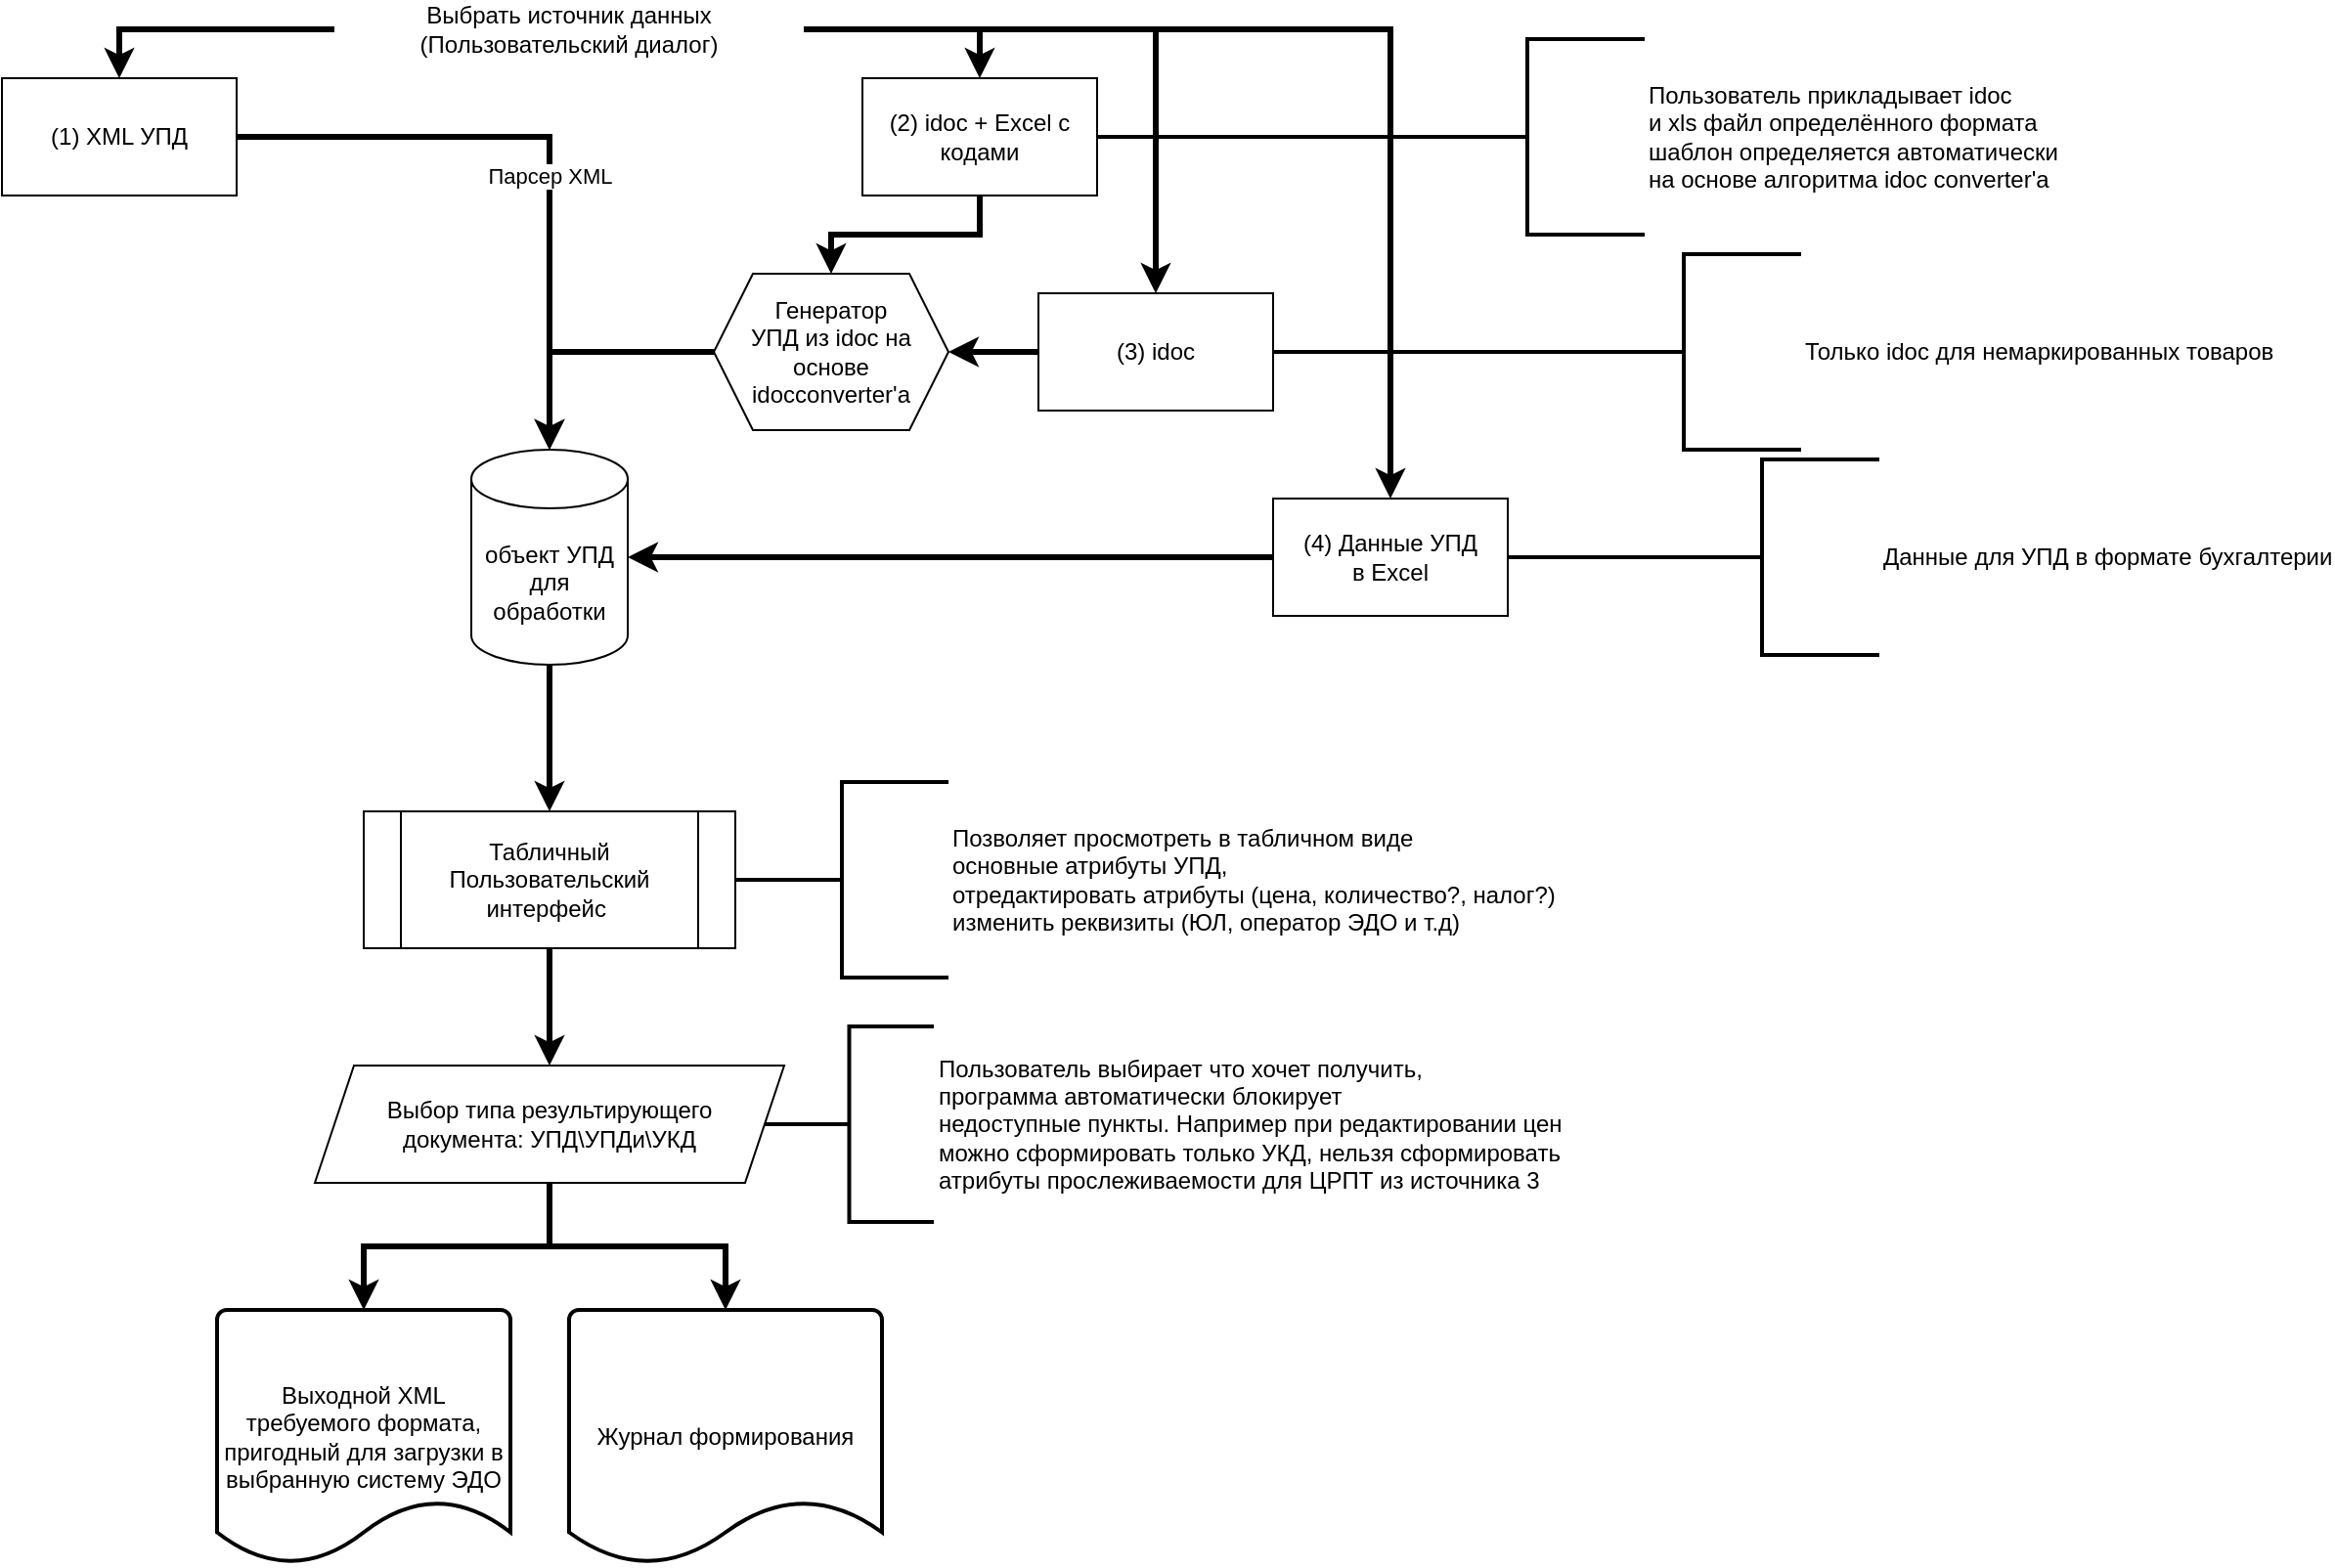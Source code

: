 <mxfile version="17.4.0" type="github">
  <diagram id="IThwTLLGba7Q0fqvW59s" name="Page-1">
    <mxGraphModel dx="1422" dy="741" grid="1" gridSize="10" guides="1" tooltips="1" connect="1" arrows="1" fold="1" page="1" pageScale="1" pageWidth="827" pageHeight="1169" math="0" shadow="0">
      <root>
        <mxCell id="0" />
        <mxCell id="1" parent="0" />
        <mxCell id="mTSeAWRRw6Q3uPcNTbIo-3" style="edgeStyle=orthogonalEdgeStyle;rounded=0;orthogonalLoop=1;jettySize=auto;html=1;strokeWidth=3;" parent="1" source="mTSeAWRRw6Q3uPcNTbIo-1" target="mTSeAWRRw6Q3uPcNTbIo-2" edge="1">
          <mxGeometry relative="1" as="geometry" />
        </mxCell>
        <mxCell id="mTSeAWRRw6Q3uPcNTbIo-6" style="edgeStyle=orthogonalEdgeStyle;rounded=0;orthogonalLoop=1;jettySize=auto;html=1;strokeWidth=3;" parent="1" source="mTSeAWRRw6Q3uPcNTbIo-1" target="mTSeAWRRw6Q3uPcNTbIo-5" edge="1">
          <mxGeometry relative="1" as="geometry" />
        </mxCell>
        <mxCell id="ITM5sbHz8d6MqF41jEeu-2" style="edgeStyle=orthogonalEdgeStyle;rounded=0;orthogonalLoop=1;jettySize=auto;html=1;entryX=0.5;entryY=0;entryDx=0;entryDy=0;strokeWidth=3;" edge="1" parent="1" source="mTSeAWRRw6Q3uPcNTbIo-1" target="ITM5sbHz8d6MqF41jEeu-1">
          <mxGeometry relative="1" as="geometry" />
        </mxCell>
        <mxCell id="ITM5sbHz8d6MqF41jEeu-4" style="edgeStyle=orthogonalEdgeStyle;rounded=0;orthogonalLoop=1;jettySize=auto;html=1;strokeWidth=3;" edge="1" parent="1" source="mTSeAWRRw6Q3uPcNTbIo-1" target="ITM5sbHz8d6MqF41jEeu-3">
          <mxGeometry relative="1" as="geometry" />
        </mxCell>
        <mxCell id="mTSeAWRRw6Q3uPcNTbIo-1" value="Выбрать источник данных (Пользовательский диалог)" style="text;html=1;strokeColor=none;fillColor=none;align=center;verticalAlign=middle;whiteSpace=wrap;rounded=0;" parent="1" vertex="1">
          <mxGeometry x="250" y="20" width="240" height="30" as="geometry" />
        </mxCell>
        <mxCell id="mTSeAWRRw6Q3uPcNTbIo-8" style="edgeStyle=orthogonalEdgeStyle;rounded=0;orthogonalLoop=1;jettySize=auto;html=1;strokeWidth=3;" parent="1" source="mTSeAWRRw6Q3uPcNTbIo-2" target="mTSeAWRRw6Q3uPcNTbIo-7" edge="1">
          <mxGeometry relative="1" as="geometry" />
        </mxCell>
        <mxCell id="mTSeAWRRw6Q3uPcNTbIo-11" value="Парсер XML" style="edgeLabel;html=1;align=center;verticalAlign=middle;resizable=0;points=[];" parent="mTSeAWRRw6Q3uPcNTbIo-8" vertex="1" connectable="0">
          <mxGeometry x="0.126" relative="1" as="geometry">
            <mxPoint as="offset" />
          </mxGeometry>
        </mxCell>
        <mxCell id="mTSeAWRRw6Q3uPcNTbIo-2" value="(1) XML УПД" style="rounded=0;whiteSpace=wrap;html=1;" parent="1" vertex="1">
          <mxGeometry x="80" y="60" width="120" height="60" as="geometry" />
        </mxCell>
        <mxCell id="ITM5sbHz8d6MqF41jEeu-10" style="edgeStyle=orthogonalEdgeStyle;rounded=0;orthogonalLoop=1;jettySize=auto;html=1;entryX=0.5;entryY=0;entryDx=0;entryDy=0;strokeWidth=3;" edge="1" parent="1" source="mTSeAWRRw6Q3uPcNTbIo-5" target="ITM5sbHz8d6MqF41jEeu-9">
          <mxGeometry relative="1" as="geometry" />
        </mxCell>
        <mxCell id="mTSeAWRRw6Q3uPcNTbIo-5" value="(2) idoc + Excel с кодами" style="rounded=0;whiteSpace=wrap;html=1;" parent="1" vertex="1">
          <mxGeometry x="520" y="60" width="120" height="60" as="geometry" />
        </mxCell>
        <mxCell id="mTSeAWRRw6Q3uPcNTbIo-13" style="edgeStyle=orthogonalEdgeStyle;rounded=0;orthogonalLoop=1;jettySize=auto;html=1;exitX=0.5;exitY=1;exitDx=0;exitDy=0;exitPerimeter=0;strokeWidth=3;" parent="1" source="mTSeAWRRw6Q3uPcNTbIo-7" target="mTSeAWRRw6Q3uPcNTbIo-12" edge="1">
          <mxGeometry relative="1" as="geometry" />
        </mxCell>
        <mxCell id="mTSeAWRRw6Q3uPcNTbIo-7" value="объект УПД для обработки" style="shape=cylinder3;whiteSpace=wrap;html=1;boundedLbl=1;backgroundOutline=1;size=15;" parent="1" vertex="1">
          <mxGeometry x="320" y="250" width="80" height="110" as="geometry" />
        </mxCell>
        <mxCell id="mTSeAWRRw6Q3uPcNTbIo-20" style="edgeStyle=orthogonalEdgeStyle;rounded=0;orthogonalLoop=1;jettySize=auto;html=1;exitX=0.5;exitY=1;exitDx=0;exitDy=0;strokeWidth=3;" parent="1" source="mTSeAWRRw6Q3uPcNTbIo-12" target="mTSeAWRRw6Q3uPcNTbIo-19" edge="1">
          <mxGeometry relative="1" as="geometry" />
        </mxCell>
        <mxCell id="mTSeAWRRw6Q3uPcNTbIo-12" value="Табличный Пользовательский интерфейс&amp;nbsp; " style="shape=process;whiteSpace=wrap;html=1;backgroundOutline=1;" parent="1" vertex="1">
          <mxGeometry x="265" y="435" width="190" height="70" as="geometry" />
        </mxCell>
        <mxCell id="mTSeAWRRw6Q3uPcNTbIo-16" value="Журнал формирования" style="strokeWidth=2;html=1;shape=mxgraph.flowchart.document2;whiteSpace=wrap;size=0.25;" parent="1" vertex="1">
          <mxGeometry x="370" y="690" width="160" height="130" as="geometry" />
        </mxCell>
        <mxCell id="mTSeAWRRw6Q3uPcNTbIo-17" value="Позволяет просмотреть в табличном виде&lt;br&gt;основные атрибуты УПД, &lt;br&gt;отредактировать атрибуты (цена, количество?, налог?)&lt;br&gt;изменить реквизиты (ЮЛ, оператор ЭДО и т.д)" style="strokeWidth=2;html=1;shape=mxgraph.flowchart.annotation_2;align=left;labelPosition=right;pointerEvents=1;" parent="1" vertex="1">
          <mxGeometry x="455" y="420" width="109" height="100" as="geometry" />
        </mxCell>
        <mxCell id="ITM5sbHz8d6MqF41jEeu-18" style="edgeStyle=orthogonalEdgeStyle;rounded=0;orthogonalLoop=1;jettySize=auto;html=1;endArrow=classic;endFill=1;strokeWidth=3;" edge="1" parent="1" source="mTSeAWRRw6Q3uPcNTbIo-19" target="ITM5sbHz8d6MqF41jEeu-16">
          <mxGeometry relative="1" as="geometry" />
        </mxCell>
        <mxCell id="ITM5sbHz8d6MqF41jEeu-19" style="edgeStyle=orthogonalEdgeStyle;rounded=0;orthogonalLoop=1;jettySize=auto;html=1;endArrow=classic;endFill=1;strokeWidth=3;" edge="1" parent="1" source="mTSeAWRRw6Q3uPcNTbIo-19" target="mTSeAWRRw6Q3uPcNTbIo-16">
          <mxGeometry relative="1" as="geometry" />
        </mxCell>
        <mxCell id="mTSeAWRRw6Q3uPcNTbIo-19" value="Выбор типа результирующего &lt;br&gt;документа: УПД\УПДи\УКД" style="shape=parallelogram;perimeter=parallelogramPerimeter;whiteSpace=wrap;html=1;fixedSize=1;" parent="1" vertex="1">
          <mxGeometry x="240" y="565" width="240" height="60" as="geometry" />
        </mxCell>
        <mxCell id="mTSeAWRRw6Q3uPcNTbIo-21" value="Пользователь выбирает что хочет получить,&lt;br&gt;программа автоматически блокирует &lt;br&gt;недоступные пункты. Например при редактировании цен&lt;br&gt;можно сформировать только УКД, нельзя сформировать &lt;br&gt;атрибуты прослеживаемости для ЦРПТ из источника 3" style="strokeWidth=2;html=1;shape=mxgraph.flowchart.annotation_2;align=left;labelPosition=right;pointerEvents=1;" parent="1" vertex="1">
          <mxGeometry x="470" y="545" width="86.5" height="100" as="geometry" />
        </mxCell>
        <mxCell id="ITM5sbHz8d6MqF41jEeu-5" style="edgeStyle=orthogonalEdgeStyle;rounded=0;orthogonalLoop=1;jettySize=auto;html=1;strokeWidth=2;endArrow=none;endFill=0;" edge="1" parent="1" source="mTSeAWRRw6Q3uPcNTbIo-23" target="mTSeAWRRw6Q3uPcNTbIo-5">
          <mxGeometry relative="1" as="geometry" />
        </mxCell>
        <mxCell id="mTSeAWRRw6Q3uPcNTbIo-23" value="Пользователь прикладывает idoc&lt;br&gt;и xls файл определённого формата&lt;br&gt;шаблон определяется автоматически&lt;br&gt;на основе алгоритма idoc converter&#39;a" style="strokeWidth=2;html=1;shape=mxgraph.flowchart.annotation_2;align=left;labelPosition=right;pointerEvents=1;" parent="1" vertex="1">
          <mxGeometry x="800" y="40" width="120" height="100" as="geometry" />
        </mxCell>
        <mxCell id="ITM5sbHz8d6MqF41jEeu-12" style="edgeStyle=orthogonalEdgeStyle;rounded=0;orthogonalLoop=1;jettySize=auto;html=1;entryX=1;entryY=0.5;entryDx=0;entryDy=0;strokeWidth=3;" edge="1" parent="1" source="ITM5sbHz8d6MqF41jEeu-1" target="ITM5sbHz8d6MqF41jEeu-9">
          <mxGeometry relative="1" as="geometry" />
        </mxCell>
        <mxCell id="ITM5sbHz8d6MqF41jEeu-1" value="(3) idoc" style="rounded=0;whiteSpace=wrap;html=1;" vertex="1" parent="1">
          <mxGeometry x="610" y="170" width="120" height="60" as="geometry" />
        </mxCell>
        <mxCell id="ITM5sbHz8d6MqF41jEeu-13" style="edgeStyle=orthogonalEdgeStyle;rounded=0;orthogonalLoop=1;jettySize=auto;html=1;strokeWidth=3;" edge="1" parent="1" source="ITM5sbHz8d6MqF41jEeu-3" target="mTSeAWRRw6Q3uPcNTbIo-7">
          <mxGeometry relative="1" as="geometry" />
        </mxCell>
        <mxCell id="ITM5sbHz8d6MqF41jEeu-3" value="(4) Данные УПД &lt;br&gt;в Excel" style="rounded=0;whiteSpace=wrap;html=1;" vertex="1" parent="1">
          <mxGeometry x="730" y="275" width="120" height="60" as="geometry" />
        </mxCell>
        <mxCell id="ITM5sbHz8d6MqF41jEeu-7" style="edgeStyle=orthogonalEdgeStyle;rounded=0;orthogonalLoop=1;jettySize=auto;html=1;endArrow=none;endFill=0;strokeWidth=2;" edge="1" parent="1" source="ITM5sbHz8d6MqF41jEeu-6" target="ITM5sbHz8d6MqF41jEeu-1">
          <mxGeometry relative="1" as="geometry" />
        </mxCell>
        <mxCell id="ITM5sbHz8d6MqF41jEeu-6" value="Только idoc для немаркированных товаров" style="strokeWidth=2;html=1;shape=mxgraph.flowchart.annotation_2;align=left;labelPosition=right;pointerEvents=1;" vertex="1" parent="1">
          <mxGeometry x="880" y="150" width="120" height="100" as="geometry" />
        </mxCell>
        <mxCell id="ITM5sbHz8d6MqF41jEeu-15" style="edgeStyle=orthogonalEdgeStyle;rounded=0;orthogonalLoop=1;jettySize=auto;html=1;strokeWidth=2;endArrow=none;endFill=0;" edge="1" parent="1" source="ITM5sbHz8d6MqF41jEeu-8" target="ITM5sbHz8d6MqF41jEeu-3">
          <mxGeometry relative="1" as="geometry" />
        </mxCell>
        <mxCell id="ITM5sbHz8d6MqF41jEeu-8" value="Данные для УПД в формате бухгалтерии" style="strokeWidth=2;html=1;shape=mxgraph.flowchart.annotation_2;align=left;labelPosition=right;pointerEvents=1;" vertex="1" parent="1">
          <mxGeometry x="920" y="255" width="120" height="100" as="geometry" />
        </mxCell>
        <mxCell id="ITM5sbHz8d6MqF41jEeu-14" style="edgeStyle=orthogonalEdgeStyle;rounded=0;orthogonalLoop=1;jettySize=auto;html=1;strokeWidth=3;" edge="1" parent="1" source="ITM5sbHz8d6MqF41jEeu-9" target="mTSeAWRRw6Q3uPcNTbIo-7">
          <mxGeometry relative="1" as="geometry" />
        </mxCell>
        <mxCell id="ITM5sbHz8d6MqF41jEeu-9" value="Генератор&lt;br&gt;УПД из idoc на &lt;br&gt;основе idocconverter&#39;a" style="shape=hexagon;perimeter=hexagonPerimeter2;whiteSpace=wrap;html=1;fixedSize=1;" vertex="1" parent="1">
          <mxGeometry x="444" y="160" width="120" height="80" as="geometry" />
        </mxCell>
        <mxCell id="ITM5sbHz8d6MqF41jEeu-16" value="Выходной XML требуемого формата, пригодный для загрузки в выбранную систему ЭДО" style="strokeWidth=2;html=1;shape=mxgraph.flowchart.document2;whiteSpace=wrap;size=0.25;" vertex="1" parent="1">
          <mxGeometry x="190" y="690" width="150" height="130" as="geometry" />
        </mxCell>
      </root>
    </mxGraphModel>
  </diagram>
</mxfile>
